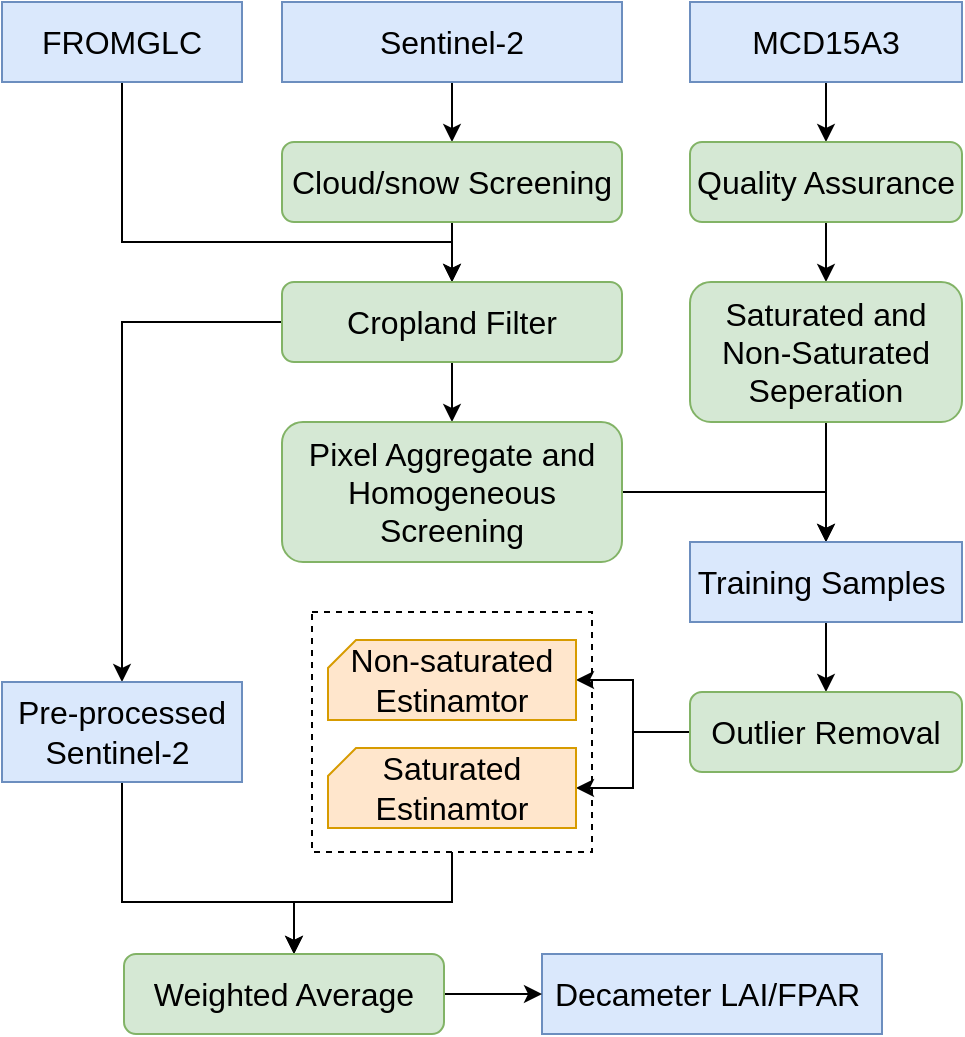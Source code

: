 <mxfile version="12.9.11" type="github">
  <diagram id="3mYn-KUIjPWspA06s3v-" name="Page-1">
    <mxGraphModel dx="1117" dy="624" grid="1" gridSize="10" guides="1" tooltips="1" connect="1" arrows="1" fold="1" page="1" pageScale="1" pageWidth="827" pageHeight="1169" math="0" shadow="0">
      <root>
        <mxCell id="0" />
        <mxCell id="1" parent="0" />
        <mxCell id="FcvpWWCyuCvYt9JoVnO3-7" style="edgeStyle=orthogonalEdgeStyle;rounded=0;orthogonalLoop=1;jettySize=auto;html=1;exitX=0.5;exitY=1;exitDx=0;exitDy=0;entryX=0.5;entryY=0;entryDx=0;entryDy=0;fontSize=16;" parent="1" source="FcvpWWCyuCvYt9JoVnO3-2" target="FcvpWWCyuCvYt9JoVnO3-6" edge="1">
          <mxGeometry relative="1" as="geometry" />
        </mxCell>
        <mxCell id="FcvpWWCyuCvYt9JoVnO3-2" value="Sentinel-2" style="rounded=0;whiteSpace=wrap;html=1;fontSize=16;fillColor=#dae8fc;strokeColor=#6c8ebf;" parent="1" vertex="1">
          <mxGeometry x="210" y="80" width="170" height="40" as="geometry" />
        </mxCell>
        <mxCell id="FcvpWWCyuCvYt9JoVnO3-56" style="edgeStyle=orthogonalEdgeStyle;rounded=0;orthogonalLoop=1;jettySize=auto;html=1;exitX=0.5;exitY=1;exitDx=0;exitDy=0;entryX=0.5;entryY=0;entryDx=0;entryDy=0;fontSize=16;" parent="1" source="FcvpWWCyuCvYt9JoVnO3-3" target="FcvpWWCyuCvYt9JoVnO3-8" edge="1">
          <mxGeometry relative="1" as="geometry">
            <Array as="points">
              <mxPoint x="130" y="200" />
              <mxPoint x="295" y="200" />
            </Array>
          </mxGeometry>
        </mxCell>
        <mxCell id="FcvpWWCyuCvYt9JoVnO3-3" value="FROMGLC" style="rounded=0;whiteSpace=wrap;html=1;fontSize=16;fillColor=#dae8fc;strokeColor=#6c8ebf;" parent="1" vertex="1">
          <mxGeometry x="70" y="80" width="120" height="40" as="geometry" />
        </mxCell>
        <mxCell id="FcvpWWCyuCvYt9JoVnO3-17" value="" style="edgeStyle=orthogonalEdgeStyle;rounded=0;orthogonalLoop=1;jettySize=auto;html=1;fontSize=16;" parent="1" source="FcvpWWCyuCvYt9JoVnO3-4" target="FcvpWWCyuCvYt9JoVnO3-15" edge="1">
          <mxGeometry relative="1" as="geometry" />
        </mxCell>
        <mxCell id="FcvpWWCyuCvYt9JoVnO3-4" value="MCD15A3" style="rounded=0;whiteSpace=wrap;html=1;fontSize=16;fillColor=#dae8fc;strokeColor=#6c8ebf;" parent="1" vertex="1">
          <mxGeometry x="414" y="80" width="136" height="40" as="geometry" />
        </mxCell>
        <mxCell id="FcvpWWCyuCvYt9JoVnO3-9" style="edgeStyle=orthogonalEdgeStyle;rounded=0;orthogonalLoop=1;jettySize=auto;html=1;exitX=0.5;exitY=1;exitDx=0;exitDy=0;entryX=0.5;entryY=0;entryDx=0;entryDy=0;fontSize=16;" parent="1" source="FcvpWWCyuCvYt9JoVnO3-6" target="FcvpWWCyuCvYt9JoVnO3-8" edge="1">
          <mxGeometry relative="1" as="geometry" />
        </mxCell>
        <mxCell id="FcvpWWCyuCvYt9JoVnO3-6" value="Cloud/snow Screening" style="rounded=1;whiteSpace=wrap;html=1;fontSize=16;fillColor=#d5e8d4;strokeColor=#82b366;" parent="1" vertex="1">
          <mxGeometry x="210" y="150" width="170" height="40" as="geometry" />
        </mxCell>
        <mxCell id="FcvpWWCyuCvYt9JoVnO3-13" style="edgeStyle=orthogonalEdgeStyle;rounded=0;orthogonalLoop=1;jettySize=auto;html=1;exitX=0.5;exitY=1;exitDx=0;exitDy=0;entryX=0.5;entryY=0;entryDx=0;entryDy=0;fontSize=16;" parent="1" source="FcvpWWCyuCvYt9JoVnO3-8" target="FcvpWWCyuCvYt9JoVnO3-11" edge="1">
          <mxGeometry relative="1" as="geometry" />
        </mxCell>
        <mxCell id="FcvpWWCyuCvYt9JoVnO3-65" style="edgeStyle=orthogonalEdgeStyle;rounded=0;orthogonalLoop=1;jettySize=auto;html=1;exitX=0;exitY=0.5;exitDx=0;exitDy=0;entryX=0.5;entryY=0;entryDx=0;entryDy=0;fontSize=16;" parent="1" source="FcvpWWCyuCvYt9JoVnO3-8" target="FcvpWWCyuCvYt9JoVnO3-59" edge="1">
          <mxGeometry relative="1" as="geometry" />
        </mxCell>
        <mxCell id="FcvpWWCyuCvYt9JoVnO3-8" value="Cropland Filter" style="rounded=1;whiteSpace=wrap;html=1;fontSize=16;fillColor=#d5e8d4;strokeColor=#82b366;" parent="1" vertex="1">
          <mxGeometry x="210" y="220" width="170" height="40" as="geometry" />
        </mxCell>
        <mxCell id="FcvpWWCyuCvYt9JoVnO3-62" style="edgeStyle=orthogonalEdgeStyle;rounded=0;orthogonalLoop=1;jettySize=auto;html=1;exitX=1;exitY=0.5;exitDx=0;exitDy=0;entryX=0.5;entryY=0;entryDx=0;entryDy=0;fontSize=16;" parent="1" source="FcvpWWCyuCvYt9JoVnO3-11" target="FcvpWWCyuCvYt9JoVnO3-19" edge="1">
          <mxGeometry relative="1" as="geometry" />
        </mxCell>
        <mxCell id="FcvpWWCyuCvYt9JoVnO3-11" value="Pixel Aggregate and Homogeneous Screening" style="rounded=1;whiteSpace=wrap;html=1;fontSize=16;fillColor=#d5e8d4;strokeColor=#82b366;" parent="1" vertex="1">
          <mxGeometry x="210" y="290" width="170" height="70" as="geometry" />
        </mxCell>
        <mxCell id="FcvpWWCyuCvYt9JoVnO3-32" value="" style="edgeStyle=orthogonalEdgeStyle;rounded=0;orthogonalLoop=1;jettySize=auto;html=1;fontSize=16;" parent="1" source="FcvpWWCyuCvYt9JoVnO3-15" target="FcvpWWCyuCvYt9JoVnO3-31" edge="1">
          <mxGeometry relative="1" as="geometry" />
        </mxCell>
        <mxCell id="FcvpWWCyuCvYt9JoVnO3-15" value="Quality Assurance" style="rounded=1;whiteSpace=wrap;html=1;fontSize=16;fillColor=#d5e8d4;strokeColor=#82b366;" parent="1" vertex="1">
          <mxGeometry x="414" y="150" width="136" height="40" as="geometry" />
        </mxCell>
        <mxCell id="FcvpWWCyuCvYt9JoVnO3-34" style="edgeStyle=orthogonalEdgeStyle;rounded=0;orthogonalLoop=1;jettySize=auto;html=1;exitX=0.5;exitY=1;exitDx=0;exitDy=0;fontSize=16;" parent="1" source="FcvpWWCyuCvYt9JoVnO3-31" target="FcvpWWCyuCvYt9JoVnO3-19" edge="1">
          <mxGeometry relative="1" as="geometry" />
        </mxCell>
        <mxCell id="FcvpWWCyuCvYt9JoVnO3-31" value="Saturated and Non-Saturated Seperation" style="rounded=1;whiteSpace=wrap;html=1;fontSize=16;fillColor=#d5e8d4;strokeColor=#82b366;" parent="1" vertex="1">
          <mxGeometry x="414" y="220" width="136" height="70" as="geometry" />
        </mxCell>
        <mxCell id="FcvpWWCyuCvYt9JoVnO3-49" value="" style="edgeStyle=orthogonalEdgeStyle;rounded=0;orthogonalLoop=1;jettySize=auto;html=1;fontSize=16;" parent="1" source="FcvpWWCyuCvYt9JoVnO3-19" edge="1">
          <mxGeometry relative="1" as="geometry">
            <mxPoint x="482" y="425" as="targetPoint" />
          </mxGeometry>
        </mxCell>
        <mxCell id="FcvpWWCyuCvYt9JoVnO3-19" value="Training Samples&amp;nbsp;" style="rounded=0;whiteSpace=wrap;html=1;fontSize=16;fillColor=#dae8fc;strokeColor=#6c8ebf;" parent="1" vertex="1">
          <mxGeometry x="414" y="350" width="136" height="40" as="geometry" />
        </mxCell>
        <mxCell id="Dq8BbKwAGPSBVyXCPbAN-8" style="edgeStyle=orthogonalEdgeStyle;rounded=0;orthogonalLoop=1;jettySize=auto;html=1;exitX=0.5;exitY=1;exitDx=0;exitDy=0;" edge="1" parent="1" source="FcvpWWCyuCvYt9JoVnO3-59" target="FcvpWWCyuCvYt9JoVnO3-78">
          <mxGeometry relative="1" as="geometry">
            <Array as="points">
              <mxPoint x="130" y="530" />
              <mxPoint x="216" y="530" />
            </Array>
          </mxGeometry>
        </mxCell>
        <mxCell id="FcvpWWCyuCvYt9JoVnO3-59" value="Pre-processed Sentinel-2&amp;nbsp;" style="rounded=0;whiteSpace=wrap;html=1;fontSize=16;fillColor=#dae8fc;strokeColor=#6c8ebf;" parent="1" vertex="1">
          <mxGeometry x="70" y="420" width="120" height="50" as="geometry" />
        </mxCell>
        <mxCell id="FcvpWWCyuCvYt9JoVnO3-67" value="Decameter LAI/FPAR&amp;nbsp;" style="rounded=0;whiteSpace=wrap;html=1;fontSize=16;fillColor=#dae8fc;strokeColor=#6c8ebf;" parent="1" vertex="1">
          <mxGeometry x="340" y="556" width="170" height="40" as="geometry" />
        </mxCell>
        <mxCell id="Dq8BbKwAGPSBVyXCPbAN-10" style="edgeStyle=orthogonalEdgeStyle;rounded=0;orthogonalLoop=1;jettySize=auto;html=1;exitX=0.5;exitY=1;exitDx=0;exitDy=0;" edge="1" parent="1" source="FcvpWWCyuCvYt9JoVnO3-70" target="FcvpWWCyuCvYt9JoVnO3-78">
          <mxGeometry relative="1" as="geometry">
            <Array as="points">
              <mxPoint x="295" y="530" />
              <mxPoint x="216" y="530" />
            </Array>
          </mxGeometry>
        </mxCell>
        <mxCell id="FcvpWWCyuCvYt9JoVnO3-70" value="" style="rounded=0;whiteSpace=wrap;html=1;fontSize=16;dashed=1;fillColor=none;" parent="1" vertex="1">
          <mxGeometry x="225" y="385" width="140" height="120" as="geometry" />
        </mxCell>
        <mxCell id="FcvpWWCyuCvYt9JoVnO3-83" value="" style="edgeStyle=orthogonalEdgeStyle;rounded=0;orthogonalLoop=1;jettySize=auto;html=1;fontSize=16;" parent="1" source="FcvpWWCyuCvYt9JoVnO3-78" target="FcvpWWCyuCvYt9JoVnO3-67" edge="1">
          <mxGeometry relative="1" as="geometry" />
        </mxCell>
        <mxCell id="FcvpWWCyuCvYt9JoVnO3-78" value="Weighted Average" style="rounded=1;whiteSpace=wrap;html=1;fontSize=16;fillColor=#d5e8d4;strokeColor=#82b366;" parent="1" vertex="1">
          <mxGeometry x="131" y="556" width="160" height="40" as="geometry" />
        </mxCell>
        <mxCell id="Dq8BbKwAGPSBVyXCPbAN-6" style="edgeStyle=orthogonalEdgeStyle;rounded=0;orthogonalLoop=1;jettySize=auto;html=1;exitX=0;exitY=0.5;exitDx=0;exitDy=0;entryX=1;entryY=0.5;entryDx=0;entryDy=0;entryPerimeter=0;" edge="1" parent="1" source="Dq8BbKwAGPSBVyXCPbAN-1" target="Dq8BbKwAGPSBVyXCPbAN-4">
          <mxGeometry relative="1" as="geometry" />
        </mxCell>
        <mxCell id="Dq8BbKwAGPSBVyXCPbAN-7" style="edgeStyle=orthogonalEdgeStyle;rounded=0;orthogonalLoop=1;jettySize=auto;html=1;exitX=0;exitY=0.5;exitDx=0;exitDy=0;" edge="1" parent="1" source="Dq8BbKwAGPSBVyXCPbAN-1" target="Dq8BbKwAGPSBVyXCPbAN-5">
          <mxGeometry relative="1" as="geometry" />
        </mxCell>
        <mxCell id="Dq8BbKwAGPSBVyXCPbAN-1" value="Outlier Removal" style="rounded=1;whiteSpace=wrap;html=1;fontSize=16;fillColor=#d5e8d4;strokeColor=#82b366;" vertex="1" parent="1">
          <mxGeometry x="414" y="425" width="136" height="40" as="geometry" />
        </mxCell>
        <mxCell id="Dq8BbKwAGPSBVyXCPbAN-4" value="&lt;span style=&quot;font-size: 16px&quot;&gt;Non-saturated Estinamtor&lt;/span&gt;" style="shape=card;whiteSpace=wrap;html=1;size=14;fillColor=#ffe6cc;strokeColor=#d79b00;" vertex="1" parent="1">
          <mxGeometry x="233" y="399" width="124" height="40" as="geometry" />
        </mxCell>
        <mxCell id="Dq8BbKwAGPSBVyXCPbAN-5" value="&lt;span style=&quot;font-size: 16px&quot;&gt;Saturated Estinamtor&lt;/span&gt;" style="shape=card;whiteSpace=wrap;html=1;size=14;fillColor=#ffe6cc;strokeColor=#d79b00;" vertex="1" parent="1">
          <mxGeometry x="233" y="453" width="124" height="40" as="geometry" />
        </mxCell>
      </root>
    </mxGraphModel>
  </diagram>
</mxfile>
